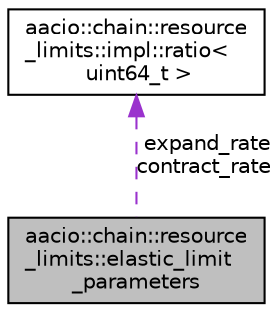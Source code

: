 digraph "aacio::chain::resource_limits::elastic_limit_parameters"
{
  edge [fontname="Helvetica",fontsize="10",labelfontname="Helvetica",labelfontsize="10"];
  node [fontname="Helvetica",fontsize="10",shape=record];
  Node1 [label="aacio::chain::resource\l_limits::elastic_limit\l_parameters",height=0.2,width=0.4,color="black", fillcolor="grey75", style="filled", fontcolor="black"];
  Node2 -> Node1 [dir="back",color="darkorchid3",fontsize="10",style="dashed",label=" expand_rate\ncontract_rate" ];
  Node2 [label="aacio::chain::resource\l_limits::impl::ratio\<\l uint64_t \>",height=0.2,width=0.4,color="black", fillcolor="white", style="filled",URL="$structaacio_1_1chain_1_1resource__limits_1_1impl_1_1ratio.html"];
}
